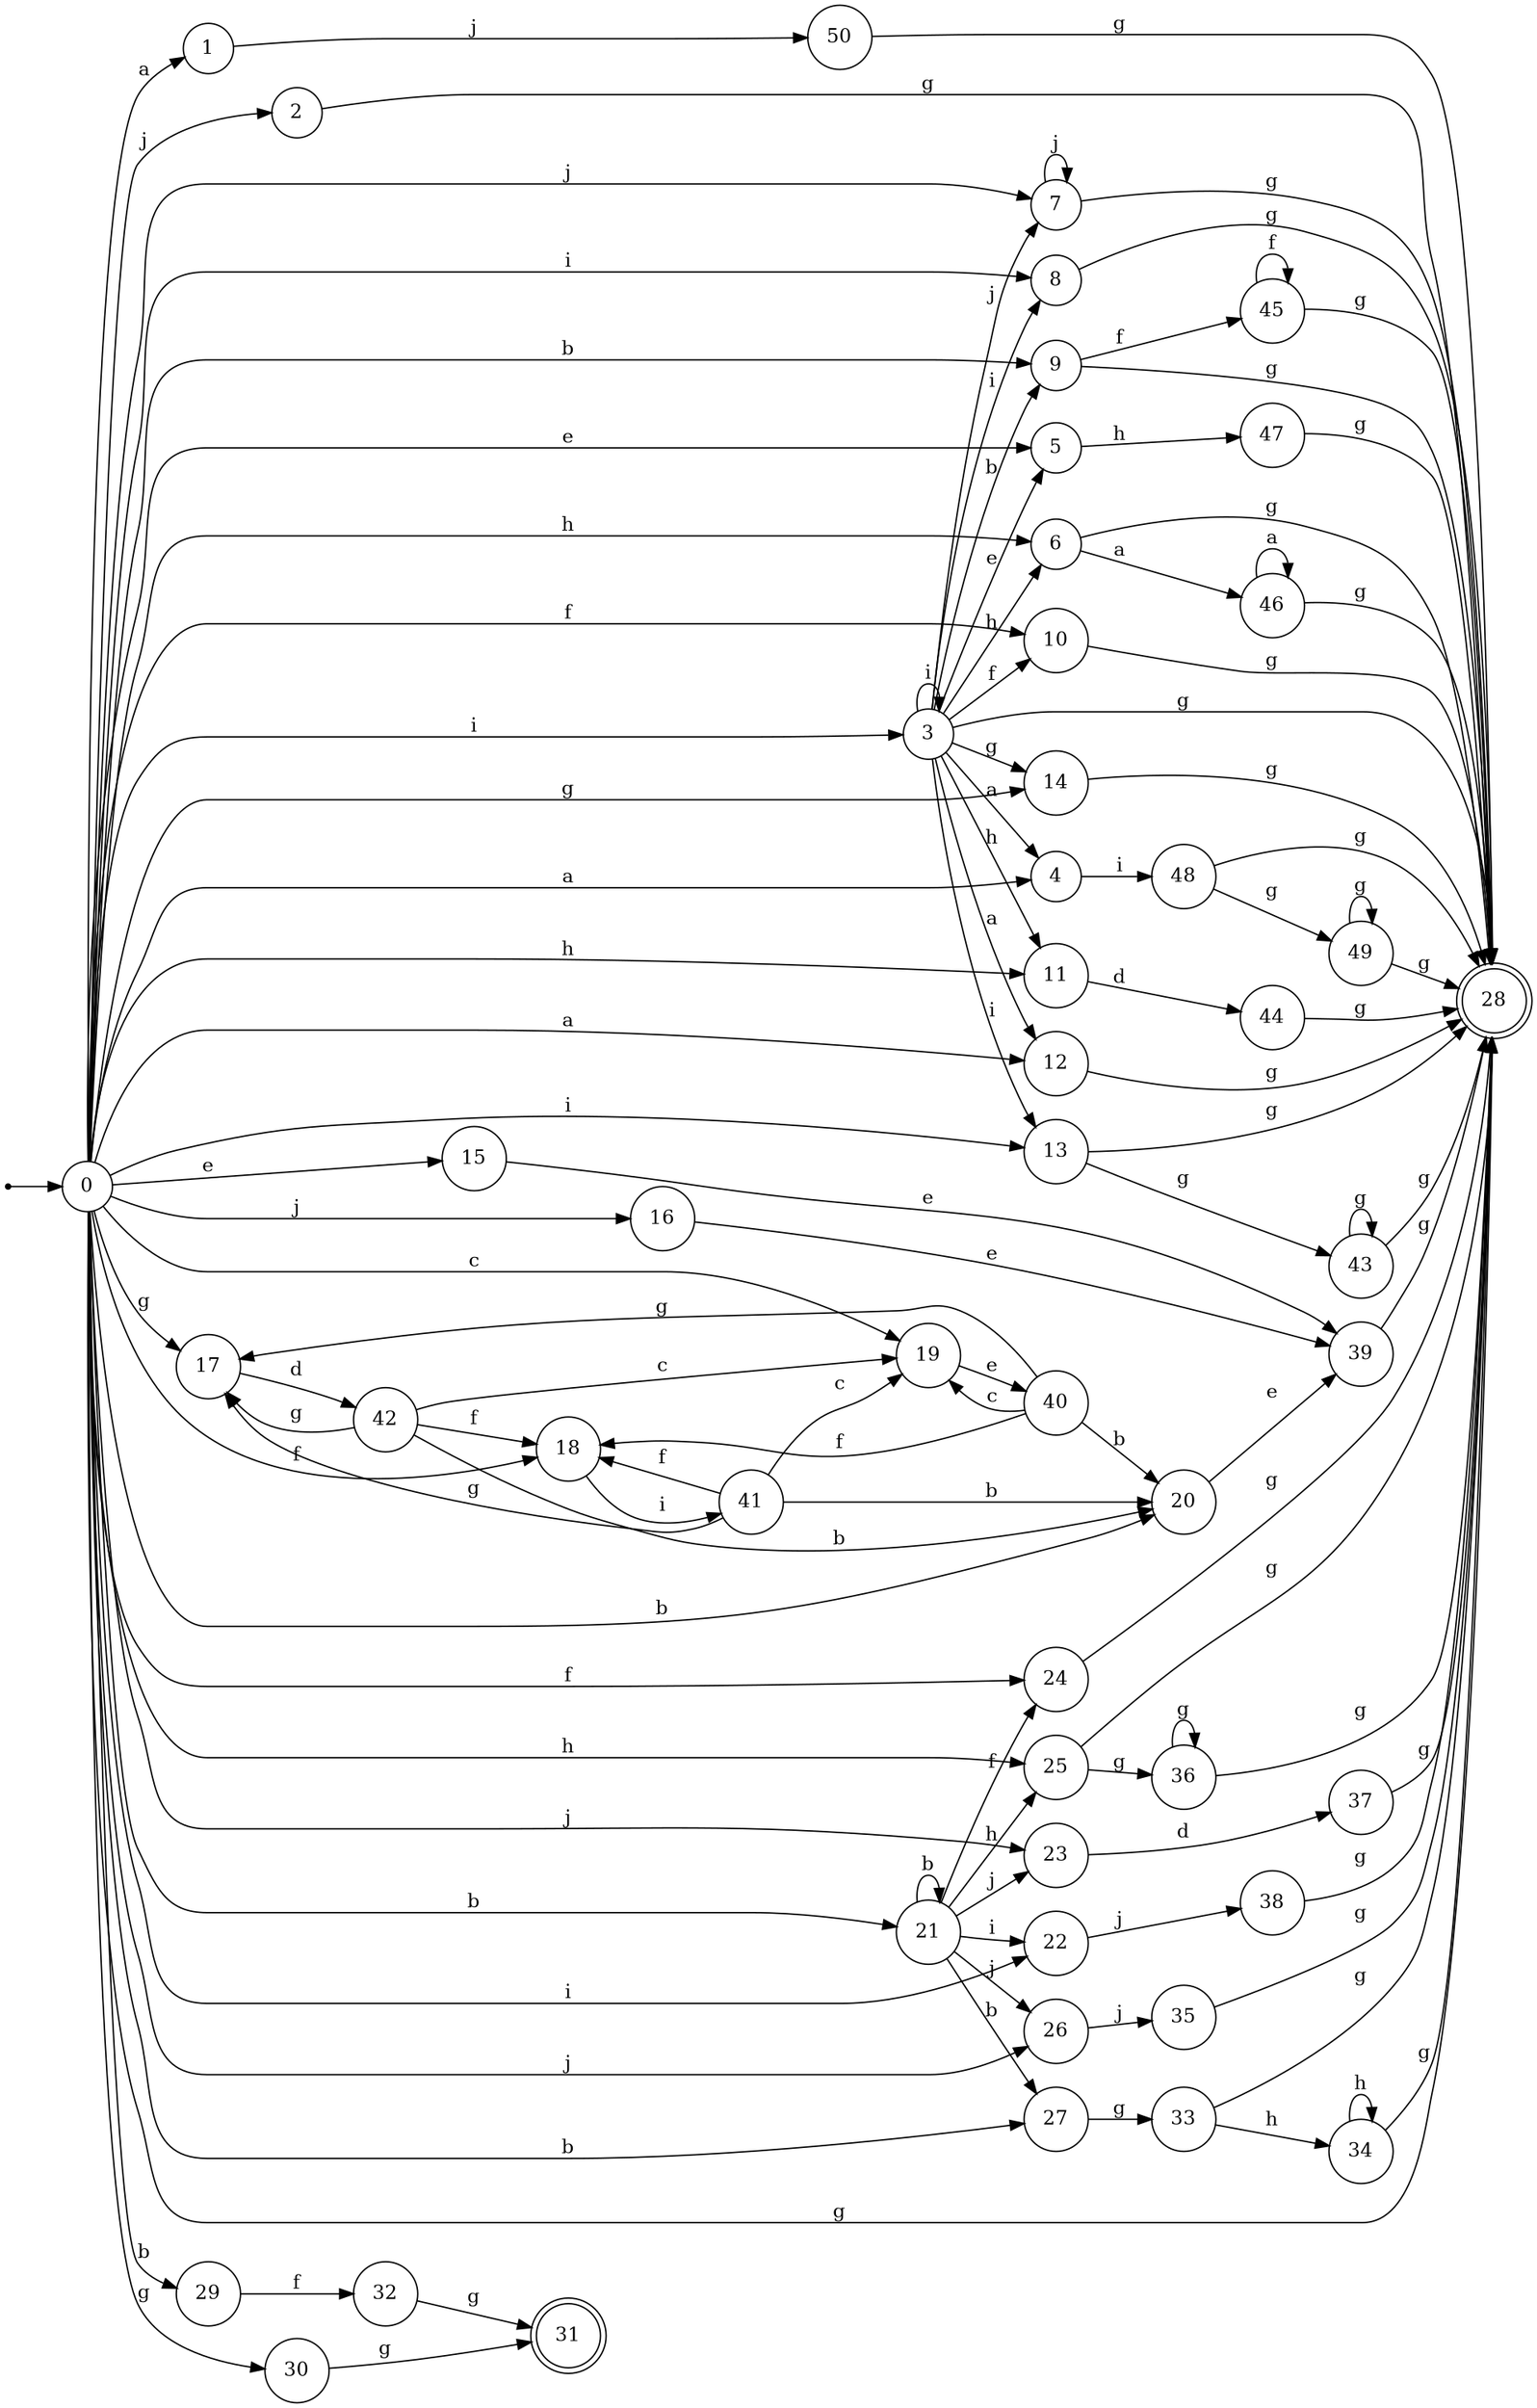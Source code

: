 digraph finite_state_machine {
rankdir=LR;
size="20,20";
node [shape = point]; "dummy0"
node [shape = circle]; "0";
"dummy0" -> "0";
node [shape = circle]; "1";
node [shape = circle]; "2";
node [shape = circle]; "3";
node [shape = circle]; "4";
node [shape = circle]; "5";
node [shape = circle]; "6";
node [shape = circle]; "7";
node [shape = circle]; "8";
node [shape = circle]; "9";
node [shape = circle]; "10";
node [shape = circle]; "11";
node [shape = circle]; "12";
node [shape = circle]; "13";
node [shape = circle]; "14";
node [shape = circle]; "15";
node [shape = circle]; "16";
node [shape = circle]; "17";
node [shape = circle]; "18";
node [shape = circle]; "19";
node [shape = circle]; "20";
node [shape = circle]; "21";
node [shape = circle]; "22";
node [shape = circle]; "23";
node [shape = circle]; "24";
node [shape = circle]; "25";
node [shape = circle]; "26";
node [shape = circle]; "27";
node [shape = doublecircle]; "28";node [shape = circle]; "29";
node [shape = circle]; "30";
node [shape = doublecircle]; "31";node [shape = circle]; "32";
node [shape = circle]; "33";
node [shape = circle]; "34";
node [shape = circle]; "35";
node [shape = circle]; "36";
node [shape = circle]; "37";
node [shape = circle]; "38";
node [shape = circle]; "39";
node [shape = circle]; "40";
node [shape = circle]; "41";
node [shape = circle]; "42";
node [shape = circle]; "43";
node [shape = circle]; "44";
node [shape = circle]; "45";
node [shape = circle]; "46";
node [shape = circle]; "47";
node [shape = circle]; "48";
node [shape = circle]; "49";
node [shape = circle]; "50";
"0" -> "1" [label = "a"];
 "0" -> "4" [label = "a"];
 "0" -> "12" [label = "a"];
 "0" -> "16" [label = "j"];
 "0" -> "2" [label = "j"];
 "0" -> "23" [label = "j"];
 "0" -> "7" [label = "j"];
 "0" -> "26" [label = "j"];
 "0" -> "8" [label = "i"];
 "0" -> "3" [label = "i"];
 "0" -> "13" [label = "i"];
 "0" -> "22" [label = "i"];
 "0" -> "5" [label = "e"];
 "0" -> "15" [label = "e"];
 "0" -> "25" [label = "h"];
 "0" -> "11" [label = "h"];
 "0" -> "6" [label = "h"];
 "0" -> "20" [label = "b"];
 "0" -> "21" [label = "b"];
 "0" -> "9" [label = "b"];
 "0" -> "27" [label = "b"];
 "0" -> "29" [label = "b"];
 "0" -> "24" [label = "f"];
 "0" -> "10" [label = "f"];
 "0" -> "18" [label = "f"];
 "0" -> "17" [label = "g"];
 "0" -> "28" [label = "g"];
 "0" -> "14" [label = "g"];
 "0" -> "30" [label = "g"];
 "0" -> "19" [label = "c"];
 "30" -> "31" [label = "g"];
 "29" -> "32" [label = "f"];
 "32" -> "31" [label = "g"];
 "27" -> "33" [label = "g"];
 "33" -> "34" [label = "h"];
 "33" -> "28" [label = "g"];
 "34" -> "34" [label = "h"];
 "34" -> "28" [label = "g"];
 "26" -> "35" [label = "j"];
 "35" -> "28" [label = "g"];
 "25" -> "36" [label = "g"];
 "25" -> "28" [label = "g"];
 "36" -> "36" [label = "g"];
 "36" -> "28" [label = "g"];
 "24" -> "28" [label = "g"];
 "23" -> "37" [label = "d"];
 "37" -> "28" [label = "g"];
 "22" -> "38" [label = "j"];
 "38" -> "28" [label = "g"];
 "21" -> "27" [label = "b"];
 "21" -> "21" [label = "b"];
 "21" -> "22" [label = "i"];
 "21" -> "26" [label = "j"];
 "21" -> "23" [label = "j"];
 "21" -> "24" [label = "f"];
 "21" -> "25" [label = "h"];
 "20" -> "39" [label = "e"];
 "39" -> "28" [label = "g"];
 "19" -> "40" [label = "e"];
 "40" -> "19" [label = "c"];
 "40" -> "17" [label = "g"];
 "40" -> "18" [label = "f"];
 "40" -> "20" [label = "b"];
 "18" -> "41" [label = "i"];
 "41" -> "18" [label = "f"];
 "41" -> "17" [label = "g"];
 "41" -> "19" [label = "c"];
 "41" -> "20" [label = "b"];
 "17" -> "42" [label = "d"];
 "42" -> "17" [label = "g"];
 "42" -> "18" [label = "f"];
 "42" -> "19" [label = "c"];
 "42" -> "20" [label = "b"];
 "16" -> "39" [label = "e"];
 "15" -> "39" [label = "e"];
 "14" -> "28" [label = "g"];
 "13" -> "43" [label = "g"];
 "13" -> "28" [label = "g"];
 "43" -> "43" [label = "g"];
 "43" -> "28" [label = "g"];
 "12" -> "28" [label = "g"];
 "11" -> "44" [label = "d"];
 "44" -> "28" [label = "g"];
 "10" -> "28" [label = "g"];
 "9" -> "45" [label = "f"];
 "9" -> "28" [label = "g"];
 "45" -> "45" [label = "f"];
 "45" -> "28" [label = "g"];
 "8" -> "28" [label = "g"];
 "7" -> "7" [label = "j"];
 "7" -> "28" [label = "g"];
 "6" -> "46" [label = "a"];
 "6" -> "28" [label = "g"];
 "46" -> "46" [label = "a"];
 "46" -> "28" [label = "g"];
 "5" -> "47" [label = "h"];
 "47" -> "28" [label = "g"];
 "4" -> "48" [label = "i"];
 "48" -> "49" [label = "g"];
 "48" -> "28" [label = "g"];
 "49" -> "49" [label = "g"];
 "49" -> "28" [label = "g"];
 "3" -> "8" [label = "i"];
 "3" -> "3" [label = "i"];
 "3" -> "13" [label = "i"];
 "3" -> "4" [label = "a"];
 "3" -> "12" [label = "a"];
 "3" -> "5" [label = "e"];
 "3" -> "11" [label = "h"];
 "3" -> "6" [label = "h"];
 "3" -> "7" [label = "j"];
 "3" -> "9" [label = "b"];
 "3" -> "10" [label = "f"];
 "3" -> "28" [label = "g"];
 "3" -> "14" [label = "g"];
 "2" -> "28" [label = "g"];
 "1" -> "50" [label = "j"];
 "50" -> "28" [label = "g"];
 }
